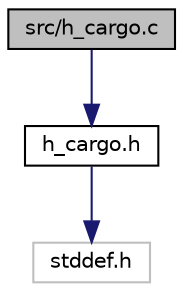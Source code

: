 digraph "src/h_cargo.c"
{
 // LATEX_PDF_SIZE
  edge [fontname="Helvetica",fontsize="10",labelfontname="Helvetica",labelfontsize="10"];
  node [fontname="Helvetica",fontsize="10",shape=record];
  Node1 [label="src/h_cargo.c",height=0.2,width=0.4,color="black", fillcolor="grey75", style="filled", fontcolor="black",tooltip="Cargo type definitions."];
  Node1 -> Node2 [color="midnightblue",fontsize="10",style="solid",fontname="Helvetica"];
  Node2 [label="h_cargo.h",height=0.2,width=0.4,color="black", fillcolor="white", style="filled",URL="$h__cargo_8h.html",tooltip="Cargo."];
  Node2 -> Node3 [color="midnightblue",fontsize="10",style="solid",fontname="Helvetica"];
  Node3 [label="stddef.h",height=0.2,width=0.4,color="grey75", fillcolor="white", style="filled",tooltip=" "];
}
